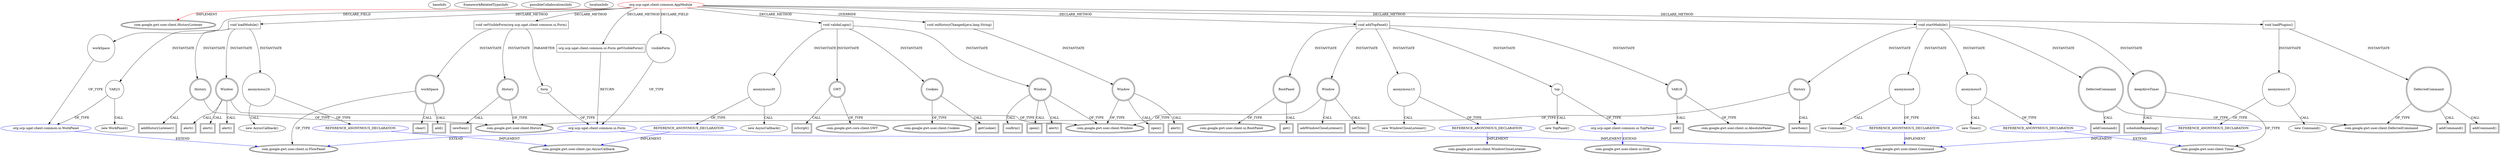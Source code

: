 digraph {
baseInfo[graphId=3041,category="extension_graph",isAnonymous=false,possibleRelation=true]
frameworkRelatedTypesInfo[0="com.google.gwt.user.client.HistoryListener"]
possibleCollaborationsInfo[0="3041~CLIENT_METHOD_DECLARATION-INSTANTIATION-~com.google.gwt.user.client.HistoryListener ~com.google.gwt.user.client.Timer ~false~true",1="3041~CLIENT_METHOD_DECLARATION-INSTANTIATION-FIELD_DECLARATION-~com.google.gwt.user.client.HistoryListener ~com.google.gwt.user.client.ui.FlowPanel ~false~false",2="3041~CLIENT_METHOD_DECLARATION-INSTANTIATION-~com.google.gwt.user.client.HistoryListener ~com.google.gwt.user.client.ui.Grid ~false~false",3="3041~CLIENT_METHOD_DECLARATION-PARAMETER_DECLARATION-CLIENT_METHOD_DECLARATION-RETURN_TYPE-FIELD_DECLARATION-~com.google.gwt.user.client.HistoryListener ~com.google.gwt.user.client.ui.FlowPanel com.google.gwt.user.client.Command ~false~false",4="3041~CLIENT_METHOD_DECLARATION-INSTANTIATION-~com.google.gwt.user.client.HistoryListener ~com.google.gwt.user.client.rpc.AsyncCallback ~false~true",5="3041~CLIENT_METHOD_DECLARATION-INSTANTIATION-~com.google.gwt.user.client.HistoryListener ~com.google.gwt.user.client.WindowCloseListener ~false~true",6="3041~CLIENT_METHOD_DECLARATION-INSTANTIATION-~com.google.gwt.user.client.HistoryListener ~com.google.gwt.user.client.Command ~false~true"]
locationInfo[projectName="hmiguellima-ugat",filePath="/hmiguellima-ugat/ugat-master/src/org/ucp/ugat/client/common/AppModule.java",contextSignature="AppModule",graphId="3041"]
0[label="org.ucp.ugat.client.common.AppModule",vertexType="ROOT_CLIENT_CLASS_DECLARATION",isFrameworkType=false,color=red]
1[label="com.google.gwt.user.client.HistoryListener",vertexType="FRAMEWORK_INTERFACE_TYPE",isFrameworkType=true,peripheries=2]
2[label="visibleForm",vertexType="FIELD_DECLARATION",isFrameworkType=false,shape=circle]
3[label="org.ucp.ugat.client.common.ui.Form",vertexType="REFERENCE_CLIENT_CLASS_DECLARATION",isFrameworkType=false,color=blue]
4[label="com.google.gwt.user.client.ui.FlowPanel",vertexType="FRAMEWORK_CLASS_TYPE",isFrameworkType=true,peripheries=2]
5[label="com.google.gwt.user.client.Command",vertexType="FRAMEWORK_INTERFACE_TYPE",isFrameworkType=true,peripheries=2]
6[label="workSpace",vertexType="FIELD_DECLARATION",isFrameworkType=false,shape=circle]
7[label="org.ucp.ugat.client.common.ui.WorkPanel",vertexType="REFERENCE_CLIENT_CLASS_DECLARATION",isFrameworkType=false,color=blue]
9[label="void onHistoryChanged(java.lang.String)",vertexType="OVERRIDING_METHOD_DECLARATION",isFrameworkType=false,shape=box]
10[label="Window",vertexType="VARIABLE_EXPRESION",isFrameworkType=true,peripheries=2,shape=circle]
12[label="com.google.gwt.user.client.Window",vertexType="FRAMEWORK_CLASS_TYPE",isFrameworkType=true,peripheries=2]
11[label="open()",vertexType="INSIDE_CALL",isFrameworkType=true,peripheries=2,shape=box]
14[label="alert()",vertexType="INSIDE_CALL",isFrameworkType=true,peripheries=2,shape=box]
21[label="org.ucp.ugat.client.common.ui.Form getVisibleForm()",vertexType="CLIENT_METHOD_DECLARATION",isFrameworkType=false,shape=box]
24[label="void setVisibleForm(org.ucp.ugat.client.common.ui.Form)",vertexType="CLIENT_METHOD_DECLARATION",isFrameworkType=false,shape=box]
25[label="form",vertexType="PARAMETER_DECLARATION",isFrameworkType=false]
27[label="History",vertexType="VARIABLE_EXPRESION",isFrameworkType=true,peripheries=2,shape=circle]
29[label="com.google.gwt.user.client.History",vertexType="FRAMEWORK_CLASS_TYPE",isFrameworkType=true,peripheries=2]
28[label="newItem()",vertexType="INSIDE_CALL",isFrameworkType=true,peripheries=2,shape=box]
30[label="workSpace",vertexType="VARIABLE_EXPRESION",isFrameworkType=true,peripheries=2,shape=circle]
31[label="clear()",vertexType="INSIDE_CALL",isFrameworkType=true,peripheries=2,shape=box]
34[label="add()",vertexType="INSIDE_CALL",isFrameworkType=true,peripheries=2,shape=box]
37[label="void startModule()",vertexType="CLIENT_METHOD_DECLARATION",isFrameworkType=false,shape=box]
39[label="anonymous5",vertexType="VARIABLE_EXPRESION",isFrameworkType=false,shape=circle]
40[label="REFERENCE_ANONYMOUS_DECLARATION",vertexType="REFERENCE_ANONYMOUS_DECLARATION",isFrameworkType=false,color=blue]
41[label="com.google.gwt.user.client.Timer",vertexType="FRAMEWORK_CLASS_TYPE",isFrameworkType=true,peripheries=2]
38[label="new Timer()",vertexType="CONSTRUCTOR_CALL",isFrameworkType=false]
42[label="keepAliveTimer",vertexType="VARIABLE_EXPRESION",isFrameworkType=true,peripheries=2,shape=circle]
43[label="scheduleRepeating()",vertexType="INSIDE_CALL",isFrameworkType=true,peripheries=2,shape=box]
45[label="DeferredCommand",vertexType="VARIABLE_EXPRESION",isFrameworkType=true,peripheries=2,shape=circle]
47[label="com.google.gwt.user.client.DeferredCommand",vertexType="FRAMEWORK_CLASS_TYPE",isFrameworkType=true,peripheries=2]
46[label="addCommand()",vertexType="INSIDE_CALL",isFrameworkType=true,peripheries=2,shape=box]
49[label="anonymous8",vertexType="VARIABLE_EXPRESION",isFrameworkType=false,shape=circle]
50[label="REFERENCE_ANONYMOUS_DECLARATION",vertexType="REFERENCE_ANONYMOUS_DECLARATION",isFrameworkType=false,color=blue]
48[label="new Command()",vertexType="CONSTRUCTOR_CALL",isFrameworkType=false]
52[label="History",vertexType="VARIABLE_EXPRESION",isFrameworkType=true,peripheries=2,shape=circle]
53[label="newItem()",vertexType="INSIDE_CALL",isFrameworkType=true,peripheries=2,shape=box]
57[label="void loadPlugins()",vertexType="CLIENT_METHOD_DECLARATION",isFrameworkType=false,shape=box]
59[label="anonymous10",vertexType="VARIABLE_EXPRESION",isFrameworkType=false,shape=circle]
60[label="REFERENCE_ANONYMOUS_DECLARATION",vertexType="REFERENCE_ANONYMOUS_DECLARATION",isFrameworkType=false,color=blue]
58[label="new Command()",vertexType="CONSTRUCTOR_CALL",isFrameworkType=false]
62[label="DeferredCommand",vertexType="VARIABLE_EXPRESION",isFrameworkType=true,peripheries=2,shape=circle]
63[label="addCommand()",vertexType="INSIDE_CALL",isFrameworkType=true,peripheries=2,shape=box]
66[label="addCommand()",vertexType="INSIDE_CALL",isFrameworkType=true,peripheries=2,shape=box]
71[label="void addTopPanel()",vertexType="CLIENT_METHOD_DECLARATION",isFrameworkType=false,shape=box]
72[label="Window",vertexType="VARIABLE_EXPRESION",isFrameworkType=true,peripheries=2,shape=circle]
73[label="addWindowCloseListener()",vertexType="INSIDE_CALL",isFrameworkType=true,peripheries=2,shape=box]
76[label="anonymous15",vertexType="VARIABLE_EXPRESION",isFrameworkType=false,shape=circle]
77[label="REFERENCE_ANONYMOUS_DECLARATION",vertexType="REFERENCE_ANONYMOUS_DECLARATION",isFrameworkType=false,color=blue]
78[label="com.google.gwt.user.client.WindowCloseListener",vertexType="FRAMEWORK_INTERFACE_TYPE",isFrameworkType=true,peripheries=2]
75[label="new WindowCloseListener()",vertexType="CONSTRUCTOR_CALL",isFrameworkType=false]
80[label="setTitle()",vertexType="INSIDE_CALL",isFrameworkType=true,peripheries=2,shape=box]
82[label="top",vertexType="VARIABLE_EXPRESION",isFrameworkType=false,shape=circle]
83[label="org.ucp.ugat.client.common.ui.TopPanel",vertexType="REFERENCE_CLIENT_CLASS_DECLARATION",isFrameworkType=false,color=blue]
84[label="com.google.gwt.user.client.ui.Grid",vertexType="FRAMEWORK_CLASS_TYPE",isFrameworkType=true,peripheries=2]
81[label="new TopPanel()",vertexType="CONSTRUCTOR_CALL",isFrameworkType=false]
85[label="VAR18",vertexType="VARIABLE_EXPRESION",isFrameworkType=true,peripheries=2,shape=circle]
87[label="com.google.gwt.user.client.ui.AbsolutePanel",vertexType="FRAMEWORK_CLASS_TYPE",isFrameworkType=true,peripheries=2]
86[label="add()",vertexType="INSIDE_CALL",isFrameworkType=true,peripheries=2,shape=box]
88[label="RootPanel",vertexType="VARIABLE_EXPRESION",isFrameworkType=true,peripheries=2,shape=circle]
90[label="com.google.gwt.user.client.ui.RootPanel",vertexType="FRAMEWORK_CLASS_TYPE",isFrameworkType=true,peripheries=2]
89[label="get()",vertexType="INSIDE_CALL",isFrameworkType=true,peripheries=2,shape=box]
106[label="void loadModule()",vertexType="CLIENT_METHOD_DECLARATION",isFrameworkType=false,shape=box]
108[label="VAR23",vertexType="VARIABLE_EXPRESION",isFrameworkType=false,shape=circle]
107[label="new WorkPanel()",vertexType="CONSTRUCTOR_CALL",isFrameworkType=false]
111[label="anonymous24",vertexType="VARIABLE_EXPRESION",isFrameworkType=false,shape=circle]
112[label="REFERENCE_ANONYMOUS_DECLARATION",vertexType="REFERENCE_ANONYMOUS_DECLARATION",isFrameworkType=false,color=blue]
113[label="com.google.gwt.user.client.rpc.AsyncCallback",vertexType="FRAMEWORK_INTERFACE_TYPE",isFrameworkType=true,peripheries=2]
110[label="new AsyncCallback()",vertexType="CONSTRUCTOR_CALL",isFrameworkType=false]
114[label="Window",vertexType="VARIABLE_EXPRESION",isFrameworkType=true,peripheries=2,shape=circle]
115[label="alert()",vertexType="INSIDE_CALL",isFrameworkType=true,peripheries=2,shape=box]
117[label="History",vertexType="VARIABLE_EXPRESION",isFrameworkType=true,peripheries=2,shape=circle]
118[label="addHistoryListener()",vertexType="INSIDE_CALL",isFrameworkType=true,peripheries=2,shape=box]
121[label="alert()",vertexType="INSIDE_CALL",isFrameworkType=true,peripheries=2,shape=box]
123[label="alert()",vertexType="INSIDE_CALL",isFrameworkType=true,peripheries=2,shape=box]
125[label="void validaLogin()",vertexType="CLIENT_METHOD_DECLARATION",isFrameworkType=false,shape=box]
126[label="Cookies",vertexType="VARIABLE_EXPRESION",isFrameworkType=true,peripheries=2,shape=circle]
128[label="com.google.gwt.user.client.Cookies",vertexType="FRAMEWORK_CLASS_TYPE",isFrameworkType=true,peripheries=2]
127[label="getCookie()",vertexType="INSIDE_CALL",isFrameworkType=true,peripheries=2,shape=box]
130[label="anonymous30",vertexType="VARIABLE_EXPRESION",isFrameworkType=false,shape=circle]
131[label="REFERENCE_ANONYMOUS_DECLARATION",vertexType="REFERENCE_ANONYMOUS_DECLARATION",isFrameworkType=false,color=blue]
129[label="new AsyncCallback()",vertexType="CONSTRUCTOR_CALL",isFrameworkType=false]
133[label="GWT",vertexType="VARIABLE_EXPRESION",isFrameworkType=true,peripheries=2,shape=circle]
135[label="com.google.gwt.core.client.GWT",vertexType="FRAMEWORK_CLASS_TYPE",isFrameworkType=true,peripheries=2]
134[label="isScript()",vertexType="INSIDE_CALL",isFrameworkType=true,peripheries=2,shape=box]
136[label="Window",vertexType="VARIABLE_EXPRESION",isFrameworkType=true,peripheries=2,shape=circle]
137[label="confirm()",vertexType="INSIDE_CALL",isFrameworkType=true,peripheries=2,shape=box]
140[label="open()",vertexType="INSIDE_CALL",isFrameworkType=true,peripheries=2,shape=box]
142[label="alert()",vertexType="INSIDE_CALL",isFrameworkType=true,peripheries=2,shape=box]
0->1[label="IMPLEMENT",color=red]
0->2[label="DECLARE_FIELD"]
3->4[label="EXTEND",color=blue]
3->5[label="IMPLEMENT",color=blue]
2->3[label="OF_TYPE"]
0->6[label="DECLARE_FIELD"]
7->4[label="EXTEND",color=blue]
6->7[label="OF_TYPE"]
0->9[label="OVERRIDE"]
9->10[label="INSTANTIATE"]
10->12[label="OF_TYPE"]
10->11[label="CALL"]
10->14[label="CALL"]
0->21[label="DECLARE_METHOD"]
21->3[label="RETURN"]
0->24[label="DECLARE_METHOD"]
25->3[label="OF_TYPE"]
24->25[label="PARAMETER"]
24->27[label="INSTANTIATE"]
27->29[label="OF_TYPE"]
27->28[label="CALL"]
24->30[label="INSTANTIATE"]
30->4[label="OF_TYPE"]
30->31[label="CALL"]
30->34[label="CALL"]
0->37[label="DECLARE_METHOD"]
37->39[label="INSTANTIATE"]
40->41[label="EXTEND",color=blue]
39->40[label="OF_TYPE"]
39->38[label="CALL"]
37->42[label="INSTANTIATE"]
42->41[label="OF_TYPE"]
42->43[label="CALL"]
37->45[label="INSTANTIATE"]
45->47[label="OF_TYPE"]
45->46[label="CALL"]
37->49[label="INSTANTIATE"]
50->5[label="IMPLEMENT",color=blue]
49->50[label="OF_TYPE"]
49->48[label="CALL"]
37->52[label="INSTANTIATE"]
52->29[label="OF_TYPE"]
52->53[label="CALL"]
0->57[label="DECLARE_METHOD"]
57->59[label="INSTANTIATE"]
60->5[label="IMPLEMENT",color=blue]
59->60[label="OF_TYPE"]
59->58[label="CALL"]
57->62[label="INSTANTIATE"]
62->47[label="OF_TYPE"]
62->63[label="CALL"]
62->66[label="CALL"]
0->71[label="DECLARE_METHOD"]
71->72[label="INSTANTIATE"]
72->12[label="OF_TYPE"]
72->73[label="CALL"]
71->76[label="INSTANTIATE"]
77->78[label="IMPLEMENT",color=blue]
76->77[label="OF_TYPE"]
76->75[label="CALL"]
72->80[label="CALL"]
71->82[label="INSTANTIATE"]
83->84[label="EXTEND",color=blue]
82->83[label="OF_TYPE"]
82->81[label="CALL"]
71->85[label="INSTANTIATE"]
85->87[label="OF_TYPE"]
85->86[label="CALL"]
71->88[label="INSTANTIATE"]
88->90[label="OF_TYPE"]
88->89[label="CALL"]
0->106[label="DECLARE_METHOD"]
106->108[label="INSTANTIATE"]
108->7[label="OF_TYPE"]
108->107[label="CALL"]
106->111[label="INSTANTIATE"]
112->113[label="IMPLEMENT",color=blue]
111->112[label="OF_TYPE"]
111->110[label="CALL"]
106->114[label="INSTANTIATE"]
114->12[label="OF_TYPE"]
114->115[label="CALL"]
106->117[label="INSTANTIATE"]
117->29[label="OF_TYPE"]
117->118[label="CALL"]
114->121[label="CALL"]
114->123[label="CALL"]
0->125[label="DECLARE_METHOD"]
125->126[label="INSTANTIATE"]
126->128[label="OF_TYPE"]
126->127[label="CALL"]
125->130[label="INSTANTIATE"]
131->113[label="IMPLEMENT",color=blue]
130->131[label="OF_TYPE"]
130->129[label="CALL"]
125->133[label="INSTANTIATE"]
133->135[label="OF_TYPE"]
133->134[label="CALL"]
125->136[label="INSTANTIATE"]
136->12[label="OF_TYPE"]
136->137[label="CALL"]
136->140[label="CALL"]
136->142[label="CALL"]
}
